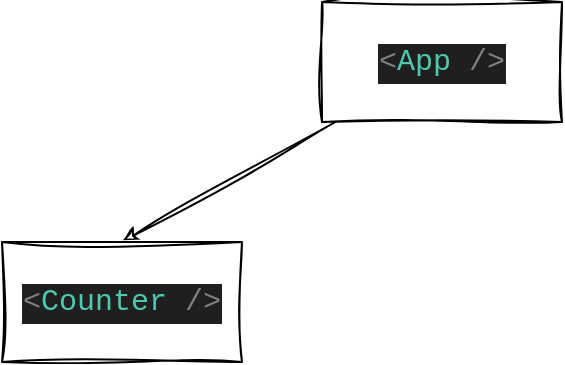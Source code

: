 <mxfile>
    <diagram id="laTJq7CnSbXsqWbQJYSw" name="Page-1">
        <mxGraphModel dx="888" dy="535" grid="1" gridSize="10" guides="1" tooltips="1" connect="1" arrows="1" fold="1" page="1" pageScale="1" pageWidth="850" pageHeight="1100" math="0" shadow="0">
            <root>
                <mxCell id="0"/>
                <mxCell id="1" parent="0"/>
                <mxCell id="4" style="edgeStyle=none;sketch=1;hachureGap=4;jiggle=2;curveFitting=1;html=1;entryX=0.5;entryY=0;entryDx=0;entryDy=0;fontFamily=Architects Daughter;fontSource=https%3A%2F%2Ffonts.googleapis.com%2Fcss%3Ffamily%3DArchitects%2BDaughter;fontSize=16;" edge="1" parent="1" source="2" target="3">
                    <mxGeometry relative="1" as="geometry"/>
                </mxCell>
                <mxCell id="2" value="&lt;div style=&quot;color: rgb(204, 204, 204); background-color: rgb(31, 31, 31); font-family: &amp;quot;Cascadia code PL&amp;quot;, Menlo, Monaco, &amp;quot;Courier New&amp;quot;, monospace, Consolas, &amp;quot;Courier New&amp;quot;, monospace; font-size: 15px; line-height: 20px;&quot;&gt;&lt;span style=&quot;color: #808080;&quot;&gt;&amp;lt;&lt;/span&gt;&lt;span style=&quot;color: #4ec9b0;&quot;&gt;App&lt;/span&gt; &lt;span style=&quot;color: #808080;&quot;&gt;/&amp;gt;&lt;/span&gt;&lt;/div&gt;" style="rounded=0;whiteSpace=wrap;html=1;sketch=1;hachureGap=4;jiggle=2;curveFitting=1;fontFamily=Architects Daughter;fontSource=https%3A%2F%2Ffonts.googleapis.com%2Fcss%3Ffamily%3DArchitects%2BDaughter;fontSize=20;" vertex="1" parent="1">
                    <mxGeometry x="360" y="80" width="120" height="60" as="geometry"/>
                </mxCell>
                <mxCell id="3" value="&lt;div style=&quot;color: rgb(204, 204, 204); background-color: rgb(31, 31, 31); font-family: &amp;quot;Cascadia code PL&amp;quot;, Menlo, Monaco, &amp;quot;Courier New&amp;quot;, monospace, Consolas, &amp;quot;Courier New&amp;quot;, monospace; font-size: 15px; line-height: 20px;&quot;&gt;&lt;div style=&quot;line-height: 20px;&quot;&gt;&lt;span style=&quot;color: #808080;&quot;&gt;&amp;lt;&lt;/span&gt;&lt;span style=&quot;color: #4ec9b0;&quot;&gt;Counter&lt;/span&gt; &lt;span style=&quot;color: #808080;&quot;&gt;/&amp;gt;&lt;/span&gt;&lt;/div&gt;&lt;/div&gt;" style="rounded=0;whiteSpace=wrap;html=1;sketch=1;hachureGap=4;jiggle=2;curveFitting=1;fontFamily=Architects Daughter;fontSource=https%3A%2F%2Ffonts.googleapis.com%2Fcss%3Ffamily%3DArchitects%2BDaughter;fontSize=20;" vertex="1" parent="1">
                    <mxGeometry x="200" y="200" width="120" height="60" as="geometry"/>
                </mxCell>
            </root>
        </mxGraphModel>
    </diagram>
</mxfile>